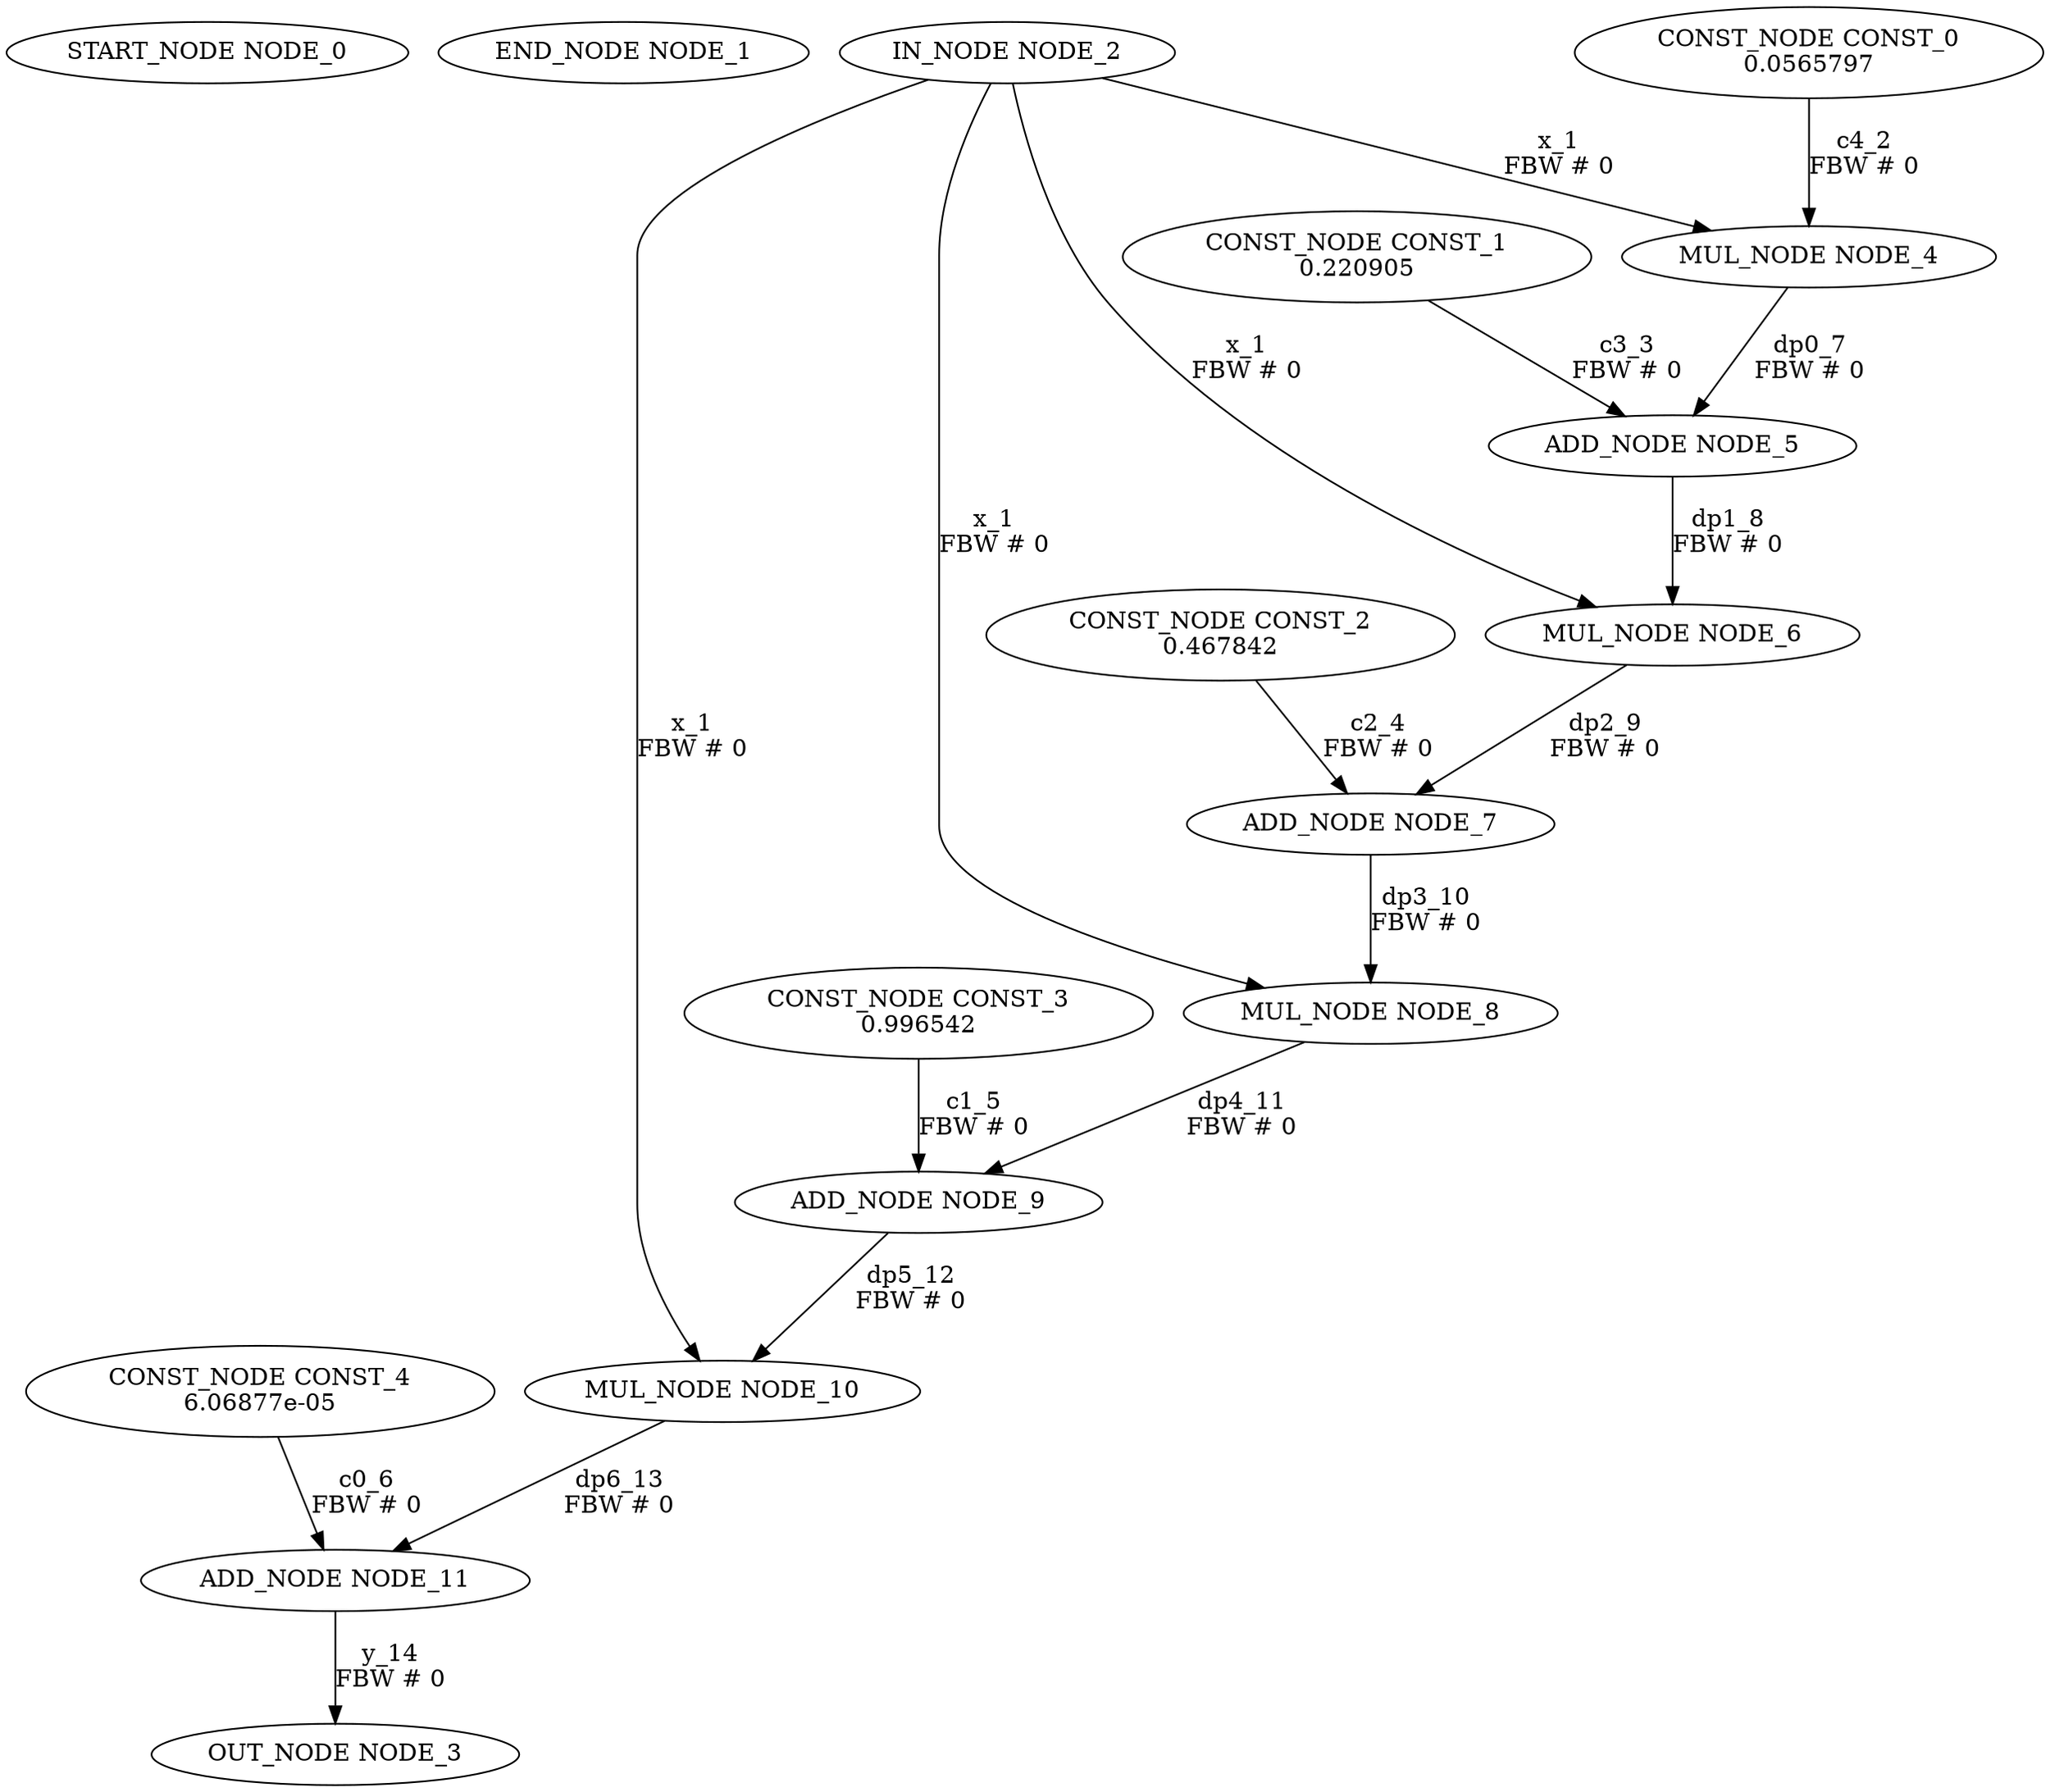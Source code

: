 digraph G {
NODE_0 [ label = "START_NODE NODE_0"];
NODE_1 [ label = "END_NODE NODE_1"];
NODE_2 [ label = "IN_NODE NODE_2"];
NODE_3 [ label = "OUT_NODE NODE_3"];
NODE_11->NODE_3 [ label = "y_14\nFBW # 0"];
CONST_0 [ label = "CONST_NODE CONST_0\n0.0565797"];
CONST_1 [ label = "CONST_NODE CONST_1\n0.220905"];
CONST_2 [ label = "CONST_NODE CONST_2\n0.467842"];
CONST_3 [ label = "CONST_NODE CONST_3\n0.996542"];
CONST_4 [ label = "CONST_NODE CONST_4\n6.06877e-05"];
NODE_4 [ label = "MUL_NODE NODE_4"];
NODE_2->NODE_4 [ label = "x_1\nFBW # 0"];
CONST_0->NODE_4 [ label = "c4_2\nFBW # 0"];
NODE_5 [ label = "ADD_NODE NODE_5"];
NODE_4->NODE_5 [ label = "dp0_7\nFBW # 0"];
CONST_1->NODE_5 [ label = "c3_3\nFBW # 0"];
NODE_6 [ label = "MUL_NODE NODE_6"];
NODE_2->NODE_6 [ label = "x_1\nFBW # 0"];
NODE_5->NODE_6 [ label = "dp1_8\nFBW # 0"];
NODE_7 [ label = "ADD_NODE NODE_7"];
NODE_6->NODE_7 [ label = "dp2_9\nFBW # 0"];
CONST_2->NODE_7 [ label = "c2_4\nFBW # 0"];
NODE_8 [ label = "MUL_NODE NODE_8"];
NODE_2->NODE_8 [ label = "x_1\nFBW # 0"];
NODE_7->NODE_8 [ label = "dp3_10\nFBW # 0"];
NODE_9 [ label = "ADD_NODE NODE_9"];
NODE_8->NODE_9 [ label = "dp4_11\nFBW # 0"];
CONST_3->NODE_9 [ label = "c1_5\nFBW # 0"];
NODE_10 [ label = "MUL_NODE NODE_10"];
NODE_2->NODE_10 [ label = "x_1\nFBW # 0"];
NODE_9->NODE_10 [ label = "dp5_12\nFBW # 0"];
NODE_11 [ label = "ADD_NODE NODE_11"];
NODE_10->NODE_11 [ label = "dp6_13\nFBW # 0"];
CONST_4->NODE_11 [ label = "c0_6\nFBW # 0"];
}
